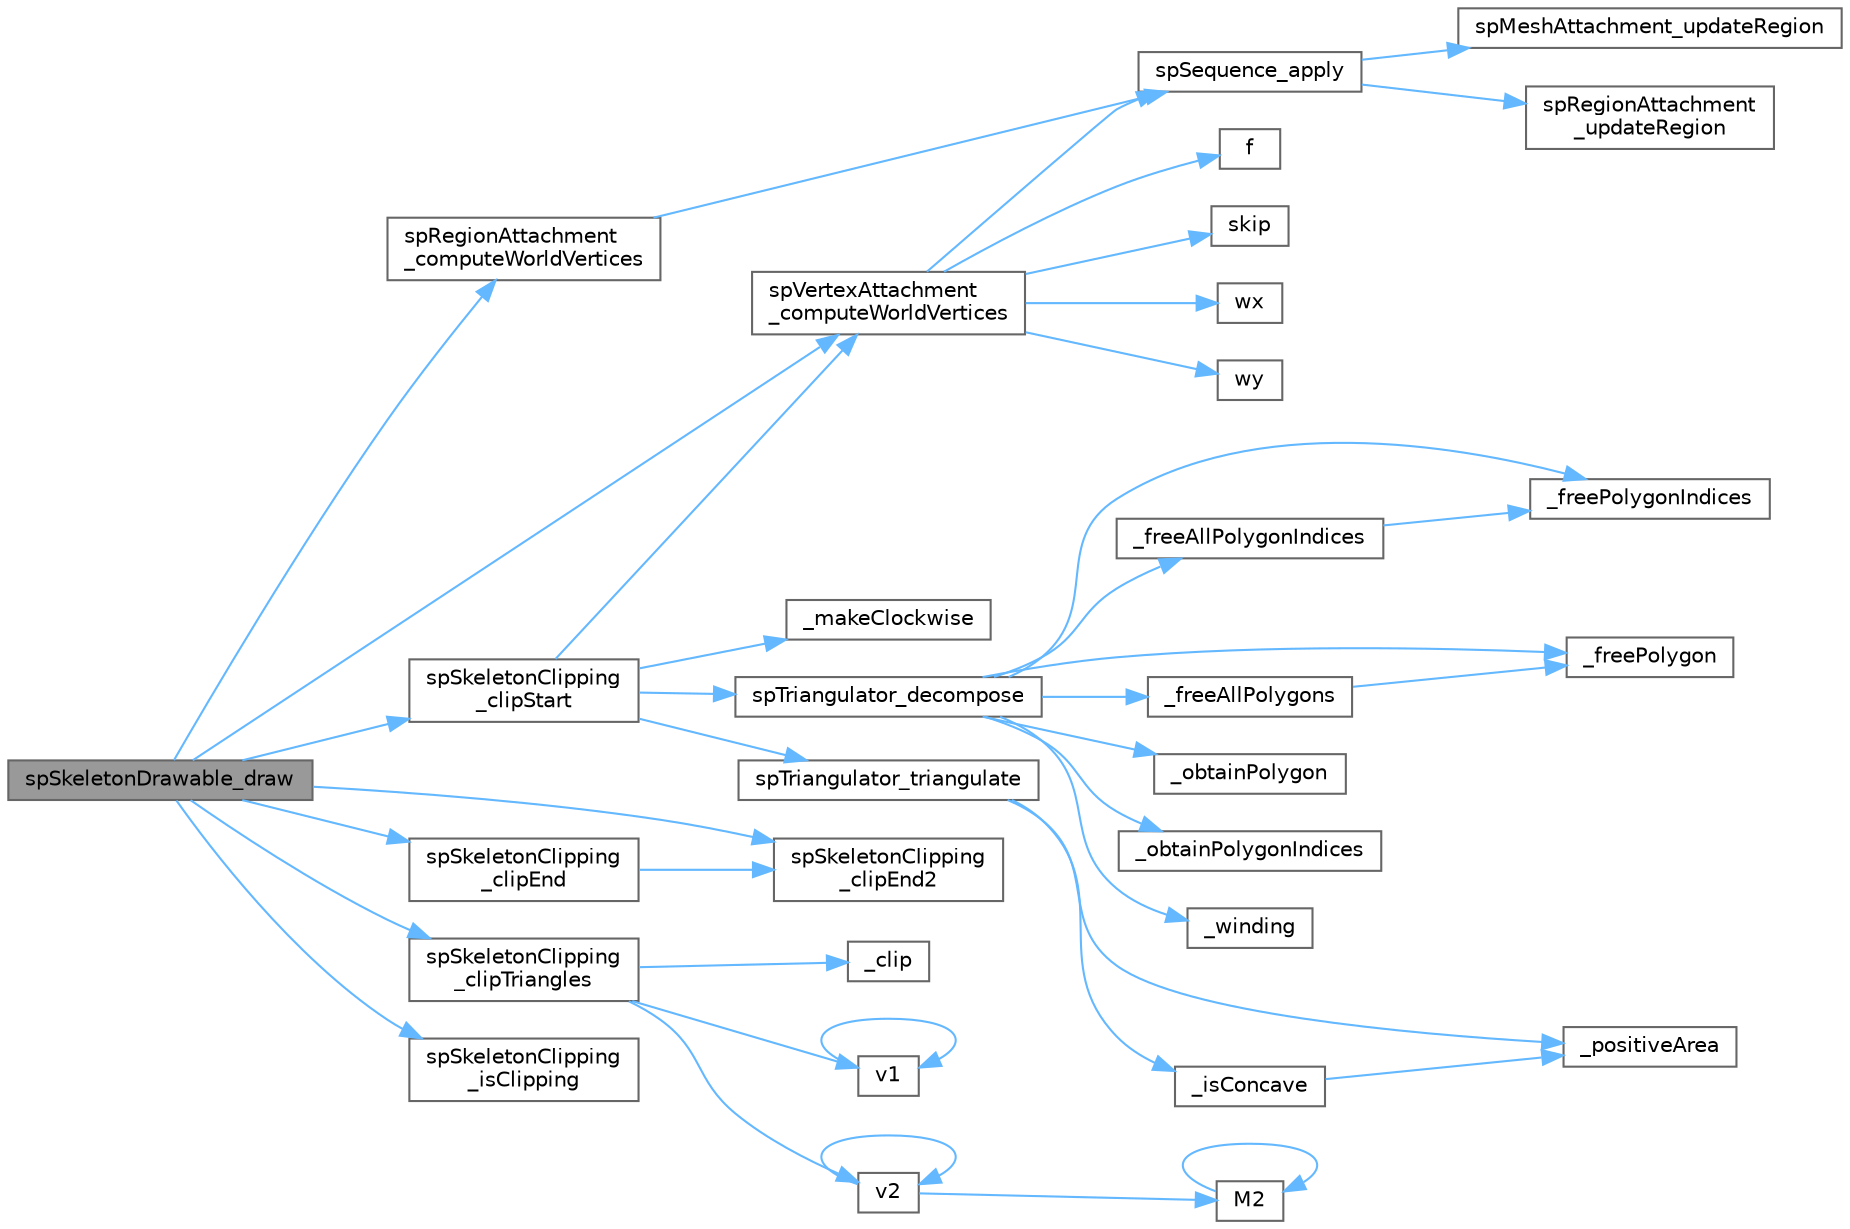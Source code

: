 digraph "spSkeletonDrawable_draw"
{
 // LATEX_PDF_SIZE
  bgcolor="transparent";
  edge [fontname=Helvetica,fontsize=10,labelfontname=Helvetica,labelfontsize=10];
  node [fontname=Helvetica,fontsize=10,shape=box,height=0.2,width=0.4];
  rankdir="LR";
  Node1 [id="Node000001",label="spSkeletonDrawable_draw",height=0.2,width=0.4,color="gray40", fillcolor="grey60", style="filled", fontcolor="black",tooltip=" "];
  Node1 -> Node2 [id="edge1_Node000001_Node000002",color="steelblue1",style="solid",tooltip=" "];
  Node2 [id="Node000002",label="spRegionAttachment\l_computeWorldVertices",height=0.2,width=0.4,color="grey40", fillcolor="white", style="filled",URL="$_region_attachment_8c.html#a95afb60f5172da98c8ed3512488aba6b",tooltip=" "];
  Node2 -> Node3 [id="edge2_Node000002_Node000003",color="steelblue1",style="solid",tooltip=" "];
  Node3 [id="Node000003",label="spSequence_apply",height=0.2,width=0.4,color="grey40", fillcolor="white", style="filled",URL="$_sequence_8c.html#ac172b2a1a394b8d9c2620feb1db7814e",tooltip=" "];
  Node3 -> Node4 [id="edge3_Node000003_Node000004",color="steelblue1",style="solid",tooltip=" "];
  Node4 [id="Node000004",label="spMeshAttachment_updateRegion",height=0.2,width=0.4,color="grey40", fillcolor="white", style="filled",URL="$_mesh_attachment_8c.html#adc9fc4a1152b194678a4e43003f64370",tooltip=" "];
  Node3 -> Node5 [id="edge4_Node000003_Node000005",color="steelblue1",style="solid",tooltip=" "];
  Node5 [id="Node000005",label="spRegionAttachment\l_updateRegion",height=0.2,width=0.4,color="grey40", fillcolor="white", style="filled",URL="$_region_attachment_8c.html#a5e4264658b55d6722ec145d5efb0e190",tooltip=" "];
  Node1 -> Node6 [id="edge5_Node000001_Node000006",color="steelblue1",style="solid",tooltip=" "];
  Node6 [id="Node000006",label="spSkeletonClipping\l_clipEnd",height=0.2,width=0.4,color="grey40", fillcolor="white", style="filled",URL="$_skeleton_clipping_8c.html#a6384c3198903205a2198a518b3b7631a",tooltip=" "];
  Node6 -> Node7 [id="edge6_Node000006_Node000007",color="steelblue1",style="solid",tooltip=" "];
  Node7 [id="Node000007",label="spSkeletonClipping\l_clipEnd2",height=0.2,width=0.4,color="grey40", fillcolor="white", style="filled",URL="$_skeleton_clipping_8c.html#a5ffcc7288e8228252316835352780819",tooltip=" "];
  Node1 -> Node7 [id="edge7_Node000001_Node000007",color="steelblue1",style="solid",tooltip=" "];
  Node1 -> Node8 [id="edge8_Node000001_Node000008",color="steelblue1",style="solid",tooltip=" "];
  Node8 [id="Node000008",label="spSkeletonClipping\l_clipStart",height=0.2,width=0.4,color="grey40", fillcolor="white", style="filled",URL="$_skeleton_clipping_8c.html#aaa12345ea5393e46141675fe00d705ef",tooltip=" "];
  Node8 -> Node9 [id="edge9_Node000008_Node000009",color="steelblue1",style="solid",tooltip=" "];
  Node9 [id="Node000009",label="_makeClockwise",height=0.2,width=0.4,color="grey40", fillcolor="white", style="filled",URL="$_skeleton_clipping_8c.html#a1c0419961c192294f22eaf51de644bf8",tooltip=" "];
  Node8 -> Node10 [id="edge10_Node000008_Node000010",color="steelblue1",style="solid",tooltip=" "];
  Node10 [id="Node000010",label="spTriangulator_decompose",height=0.2,width=0.4,color="grey40", fillcolor="white", style="filled",URL="$_triangulator_8c.html#ad2e0729c56a917868f3de1b1d2f7aced",tooltip=" "];
  Node10 -> Node11 [id="edge11_Node000010_Node000011",color="steelblue1",style="solid",tooltip=" "];
  Node11 [id="Node000011",label="_freeAllPolygonIndices",height=0.2,width=0.4,color="grey40", fillcolor="white", style="filled",URL="$_triangulator_8c.html#aa7c78bcb6e37a06a9afe42f423ca84fb",tooltip=" "];
  Node11 -> Node12 [id="edge12_Node000011_Node000012",color="steelblue1",style="solid",tooltip=" "];
  Node12 [id="Node000012",label="_freePolygonIndices",height=0.2,width=0.4,color="grey40", fillcolor="white", style="filled",URL="$_triangulator_8c.html#a81da489b1a1a9e15f5d3da9064463331",tooltip=" "];
  Node10 -> Node13 [id="edge13_Node000010_Node000013",color="steelblue1",style="solid",tooltip=" "];
  Node13 [id="Node000013",label="_freeAllPolygons",height=0.2,width=0.4,color="grey40", fillcolor="white", style="filled",URL="$_triangulator_8c.html#ad63199983e6e2669083b209cb5458fde",tooltip=" "];
  Node13 -> Node14 [id="edge14_Node000013_Node000014",color="steelblue1",style="solid",tooltip=" "];
  Node14 [id="Node000014",label="_freePolygon",height=0.2,width=0.4,color="grey40", fillcolor="white", style="filled",URL="$_triangulator_8c.html#abdd4627d77c6240ce949f0340abe12ed",tooltip=" "];
  Node10 -> Node14 [id="edge15_Node000010_Node000014",color="steelblue1",style="solid",tooltip=" "];
  Node10 -> Node12 [id="edge16_Node000010_Node000012",color="steelblue1",style="solid",tooltip=" "];
  Node10 -> Node15 [id="edge17_Node000010_Node000015",color="steelblue1",style="solid",tooltip=" "];
  Node15 [id="Node000015",label="_obtainPolygon",height=0.2,width=0.4,color="grey40", fillcolor="white", style="filled",URL="$_triangulator_8c.html#ae44839c147cb8c02010e9a3e9cb44806",tooltip=" "];
  Node10 -> Node16 [id="edge18_Node000010_Node000016",color="steelblue1",style="solid",tooltip=" "];
  Node16 [id="Node000016",label="_obtainPolygonIndices",height=0.2,width=0.4,color="grey40", fillcolor="white", style="filled",URL="$_triangulator_8c.html#aef9cbcf4697c2e86dd4c2533649f6359",tooltip=" "];
  Node10 -> Node17 [id="edge19_Node000010_Node000017",color="steelblue1",style="solid",tooltip=" "];
  Node17 [id="Node000017",label="_winding",height=0.2,width=0.4,color="grey40", fillcolor="white", style="filled",URL="$_triangulator_8c.html#a4dba4185d81fcf488d226844fb5dafcf",tooltip=" "];
  Node8 -> Node18 [id="edge20_Node000008_Node000018",color="steelblue1",style="solid",tooltip=" "];
  Node18 [id="Node000018",label="spTriangulator_triangulate",height=0.2,width=0.4,color="grey40", fillcolor="white", style="filled",URL="$_triangulator_8c.html#ae76f626ef4f2b4eb446fe969cfce6647",tooltip=" "];
  Node18 -> Node19 [id="edge21_Node000018_Node000019",color="steelblue1",style="solid",tooltip=" "];
  Node19 [id="Node000019",label="_isConcave",height=0.2,width=0.4,color="grey40", fillcolor="white", style="filled",URL="$_triangulator_8c.html#a4fac28b949166a1cb1fdd43e580c1f61",tooltip=" "];
  Node19 -> Node20 [id="edge22_Node000019_Node000020",color="steelblue1",style="solid",tooltip=" "];
  Node20 [id="Node000020",label="_positiveArea",height=0.2,width=0.4,color="grey40", fillcolor="white", style="filled",URL="$_triangulator_8c.html#af98a4e23566015e814d9a955c7fde3e0",tooltip=" "];
  Node18 -> Node20 [id="edge23_Node000018_Node000020",color="steelblue1",style="solid",tooltip=" "];
  Node8 -> Node21 [id="edge24_Node000008_Node000021",color="steelblue1",style="solid",tooltip=" "];
  Node21 [id="Node000021",label="spVertexAttachment\l_computeWorldVertices",height=0.2,width=0.4,color="grey40", fillcolor="white", style="filled",URL="$_vertex_attachment_8c.html#a4c78e6d9e293a164fd3b259fd1770485",tooltip=" "];
  Node21 -> Node22 [id="edge25_Node000021_Node000022",color="steelblue1",style="solid",tooltip=" "];
  Node22 [id="Node000022",label="f",height=0.2,width=0.4,color="grey40", fillcolor="white", style="filled",URL="$cxx11__tensor__map_8cpp.html#a7f507fea02198f6cb81c86640c7b1a4e",tooltip=" "];
  Node21 -> Node23 [id="edge26_Node000021_Node000023",color="steelblue1",style="solid",tooltip=" "];
  Node23 [id="Node000023",label="skip",height=0.2,width=0.4,color="grey40", fillcolor="white", style="filled",URL="$_json_8c.html#af38ca32489aef093745b4eb4673c64f3",tooltip=" "];
  Node21 -> Node3 [id="edge27_Node000021_Node000003",color="steelblue1",style="solid",tooltip=" "];
  Node21 -> Node24 [id="edge28_Node000021_Node000024",color="steelblue1",style="solid",tooltip=" "];
  Node24 [id="Node000024",label="wx",height=0.2,width=0.4,color="grey40", fillcolor="white", style="filled",URL="$core_2swizzle__4_8inl_8h.html#a66b224ccf5684dc3346b689ce492bd2b",tooltip=" "];
  Node21 -> Node25 [id="edge29_Node000021_Node000025",color="steelblue1",style="solid",tooltip=" "];
  Node25 [id="Node000025",label="wy",height=0.2,width=0.4,color="grey40", fillcolor="white", style="filled",URL="$core_2swizzle__4_8inl_8h.html#a5bed73816e9fcf9d6ef3a2f833971b47",tooltip=" "];
  Node1 -> Node26 [id="edge30_Node000001_Node000026",color="steelblue1",style="solid",tooltip=" "];
  Node26 [id="Node000026",label="spSkeletonClipping\l_clipTriangles",height=0.2,width=0.4,color="grey40", fillcolor="white", style="filled",URL="$_skeleton_clipping_8c.html#a3f2c4e43d89e941b97479d29ef0f2444",tooltip=" "];
  Node26 -> Node27 [id="edge31_Node000026_Node000027",color="steelblue1",style="solid",tooltip=" "];
  Node27 [id="Node000027",label="_clip",height=0.2,width=0.4,color="grey40", fillcolor="white", style="filled",URL="$_skeleton_clipping_8c.html#ada98cdd92c9a01882d346c84b3e8e314",tooltip=" "];
  Node26 -> Node28 [id="edge32_Node000026_Node000028",color="steelblue1",style="solid",tooltip=" "];
  Node28 [id="Node000028",label="v1",height=0.2,width=0.4,color="grey40", fillcolor="white", style="filled",URL="$_tutorial___reshape_mat2_vec_8cpp.html#a10bd710692c91bc238f2e1da77730678",tooltip=" "];
  Node28 -> Node28 [id="edge33_Node000028_Node000028",color="steelblue1",style="solid",tooltip=" "];
  Node26 -> Node29 [id="edge34_Node000026_Node000029",color="steelblue1",style="solid",tooltip=" "];
  Node29 [id="Node000029",label="v2",height=0.2,width=0.4,color="grey40", fillcolor="white", style="filled",URL="$_tutorial___reshape_mat2_vec_8cpp.html#a3eb30a79de469336df46f4f5f0bfb84f",tooltip=" "];
  Node29 -> Node30 [id="edge35_Node000029_Node000030",color="steelblue1",style="solid",tooltip=" "];
  Node30 [id="Node000030",label="M2",height=0.2,width=0.4,color="grey40", fillcolor="white", style="filled",URL="$_tutorial___reshape_mat2_mat_8cpp.html#ae3dc3553f10a3c3e5d701dc35895d1e4",tooltip=" "];
  Node30 -> Node30 [id="edge36_Node000030_Node000030",color="steelblue1",style="solid",tooltip=" "];
  Node29 -> Node29 [id="edge37_Node000029_Node000029",color="steelblue1",style="solid",tooltip=" "];
  Node1 -> Node31 [id="edge38_Node000001_Node000031",color="steelblue1",style="solid",tooltip=" "];
  Node31 [id="Node000031",label="spSkeletonClipping\l_isClipping",height=0.2,width=0.4,color="grey40", fillcolor="white", style="filled",URL="$_skeleton_clipping_8c.html#a07c24155dba7b22213e9c263d92a77d9",tooltip=" "];
  Node1 -> Node21 [id="edge39_Node000001_Node000021",color="steelblue1",style="solid",tooltip=" "];
}
